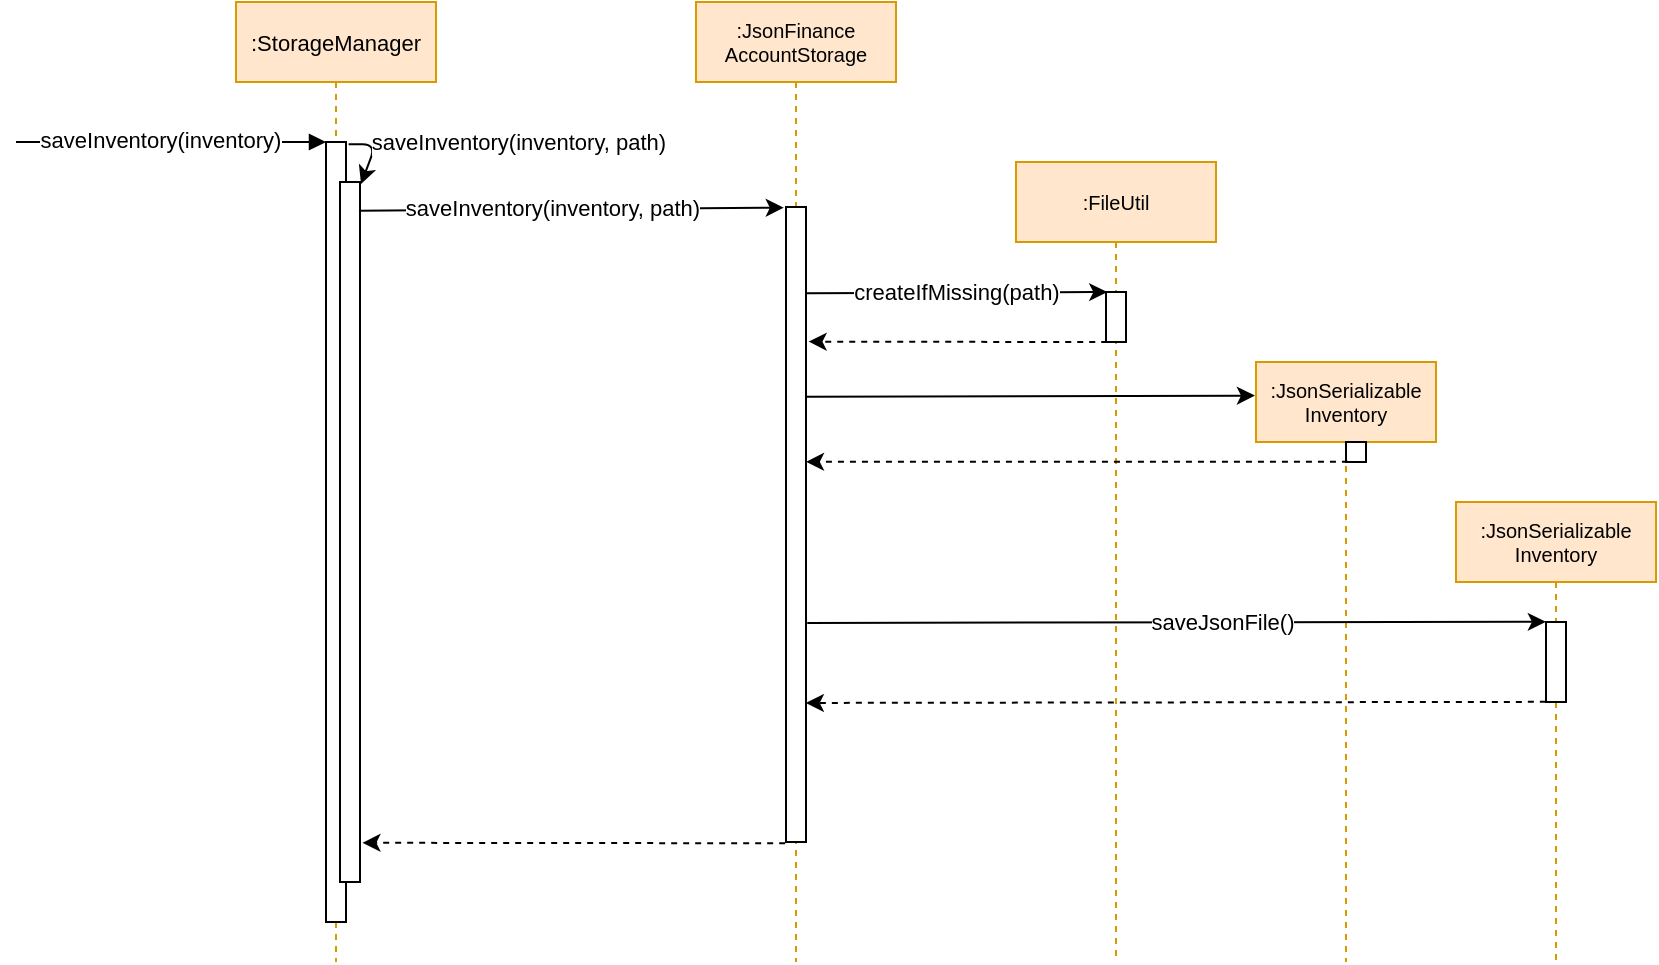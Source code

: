<mxfile version="13.8.1" type="google"><diagram id="kgpKYQtTHZ0yAKxKKP6v" name="Page-1"><mxGraphModel dx="815" dy="421" grid="1" gridSize="10" guides="1" tooltips="1" connect="1" arrows="1" fold="1" page="1" pageScale="1" pageWidth="850" pageHeight="1100" math="0" shadow="0"><root><mxCell id="0"/><mxCell id="1" parent="0"/><mxCell id="3nuBFxr9cyL0pnOWT2aG-1" value=":StorageManager" style="shape=umlLifeline;perimeter=lifelinePerimeter;container=1;collapsible=0;recursiveResize=0;rounded=0;shadow=0;strokeWidth=1;fontSize=11;fillColor=#ffe6cc;strokeColor=#d79b00;" parent="1" vertex="1"><mxGeometry x="125" y="80" width="100" height="480" as="geometry"/></mxCell><mxCell id="3nuBFxr9cyL0pnOWT2aG-2" value="" style="points=[];perimeter=orthogonalPerimeter;rounded=0;shadow=0;strokeWidth=1;" parent="3nuBFxr9cyL0pnOWT2aG-1" vertex="1"><mxGeometry x="45" y="70" width="10" height="390" as="geometry"/></mxCell><mxCell id="3nuBFxr9cyL0pnOWT2aG-3" value="" style="verticalAlign=bottom;startArrow=none;endArrow=block;startSize=8;shadow=0;strokeWidth=1;startFill=0;" parent="3nuBFxr9cyL0pnOWT2aG-1" target="3nuBFxr9cyL0pnOWT2aG-2" edge="1"><mxGeometry relative="1" as="geometry"><mxPoint x="-110" y="70" as="sourcePoint"/></mxGeometry></mxCell><mxCell id="29onvAuqGlE9_YE3Ws80-11" value="saveInventory(inventory)" style="edgeLabel;html=1;align=center;verticalAlign=middle;resizable=0;points=[];" parent="3nuBFxr9cyL0pnOWT2aG-3" vertex="1" connectable="0"><mxGeometry x="-0.075" y="1" relative="1" as="geometry"><mxPoint as="offset"/></mxGeometry></mxCell><mxCell id="3nuBFxr9cyL0pnOWT2aG-4" value="" style="points=[];perimeter=orthogonalPerimeter;rounded=0;shadow=0;strokeWidth=1;" parent="3nuBFxr9cyL0pnOWT2aG-1" vertex="1"><mxGeometry x="52" y="90" width="10" height="350" as="geometry"/></mxCell><mxCell id="qzAV5bW0F7ioMBq3-2zC-1" value="" style="endArrow=classic;html=1;exitX=1.131;exitY=0.003;exitDx=0;exitDy=0;exitPerimeter=0;entryX=1.052;entryY=0.003;entryDx=0;entryDy=0;entryPerimeter=0;" parent="3nuBFxr9cyL0pnOWT2aG-1" source="3nuBFxr9cyL0pnOWT2aG-2" target="3nuBFxr9cyL0pnOWT2aG-4" edge="1"><mxGeometry width="50" height="50" relative="1" as="geometry"><mxPoint x="280" y="240" as="sourcePoint"/><mxPoint x="330" y="190" as="targetPoint"/><Array as="points"><mxPoint x="70" y="71"/></Array></mxGeometry></mxCell><mxCell id="qzAV5bW0F7ioMBq3-2zC-27" value="saveInventory(inventory, path)" style="edgeLabel;html=1;align=center;verticalAlign=middle;resizable=0;points=[];fontSize=11;" parent="qzAV5bW0F7ioMBq3-2zC-1" vertex="1" connectable="0"><mxGeometry x="-0.667" y="-2" relative="1" as="geometry"><mxPoint x="78.15" y="-3.1" as="offset"/></mxGeometry></mxCell><mxCell id="3nuBFxr9cyL0pnOWT2aG-5" value=":JsonFinance&#10;AccountStorage" style="shape=umlLifeline;perimeter=lifelinePerimeter;container=1;collapsible=0;recursiveResize=0;rounded=0;shadow=0;strokeWidth=1;horizontal=1;fontSize=10;fillColor=#ffe6cc;strokeColor=#d79b00;" parent="1" vertex="1"><mxGeometry x="355" y="80" width="100" height="480" as="geometry"/></mxCell><mxCell id="3nuBFxr9cyL0pnOWT2aG-6" value="" style="points=[];perimeter=orthogonalPerimeter;rounded=0;shadow=0;strokeWidth=1;" parent="3nuBFxr9cyL0pnOWT2aG-5" vertex="1"><mxGeometry x="45" y="102.5" width="10" height="317.5" as="geometry"/></mxCell><mxCell id="qzAV5bW0F7ioMBq3-2zC-3" value="" style="endArrow=classic;html=1;entryX=-0.11;entryY=0.001;entryDx=0;entryDy=0;entryPerimeter=0;exitX=0.948;exitY=0.041;exitDx=0;exitDy=0;exitPerimeter=0;" parent="1" source="3nuBFxr9cyL0pnOWT2aG-4" target="3nuBFxr9cyL0pnOWT2aG-6" edge="1"><mxGeometry width="50" height="50" relative="1" as="geometry"><mxPoint x="157" y="165" as="sourcePoint"/><mxPoint x="425" y="270" as="targetPoint"/></mxGeometry></mxCell><mxCell id="qzAV5bW0F7ioMBq3-2zC-5" value="saveInventory(inventory, path)" style="edgeLabel;html=1;align=center;verticalAlign=middle;resizable=0;points=[];" parent="qzAV5bW0F7ioMBq3-2zC-3" vertex="1" connectable="0"><mxGeometry x="-0.27" y="1" relative="1" as="geometry"><mxPoint x="18.69" y="-0.29" as="offset"/></mxGeometry></mxCell><mxCell id="qzAV5bW0F7ioMBq3-2zC-8" value=":FileUtil" style="shape=umlLifeline;perimeter=lifelinePerimeter;container=1;collapsible=0;recursiveResize=0;rounded=0;shadow=0;strokeWidth=1;fontSize=10;fillColor=#ffe6cc;strokeColor=#d79b00;" parent="1" vertex="1"><mxGeometry x="515" y="160" width="100" height="400" as="geometry"/></mxCell><mxCell id="qzAV5bW0F7ioMBq3-2zC-11" value="" style="points=[];perimeter=orthogonalPerimeter;rounded=0;shadow=0;strokeWidth=1;" parent="qzAV5bW0F7ioMBq3-2zC-8" vertex="1"><mxGeometry x="45" y="65" width="10" height="25" as="geometry"/></mxCell><mxCell id="qzAV5bW0F7ioMBq3-2zC-15" value="createIfMissing(path)" style="endArrow=classic;html=1;entryX=0.062;entryY=0.001;entryDx=0;entryDy=0;entryPerimeter=0;exitX=0.993;exitY=0.136;exitDx=0;exitDy=0;exitPerimeter=0;" parent="1" source="3nuBFxr9cyL0pnOWT2aG-6" target="qzAV5bW0F7ioMBq3-2zC-11" edge="1"><mxGeometry width="50" height="50" relative="1" as="geometry"><mxPoint x="455" y="320" as="sourcePoint"/><mxPoint x="505" y="270" as="targetPoint"/></mxGeometry></mxCell><mxCell id="qzAV5bW0F7ioMBq3-2zC-24" value="" style="endArrow=classic;html=1;dashed=1;fontSize=11;entryX=1.121;entryY=0.944;entryDx=0;entryDy=0;entryPerimeter=0;exitX=-0.041;exitY=1.002;exitDx=0;exitDy=0;exitPerimeter=0;" parent="1" source="3nuBFxr9cyL0pnOWT2aG-6" target="3nuBFxr9cyL0pnOWT2aG-4" edge="1"><mxGeometry width="50" height="50" relative="1" as="geometry"><mxPoint x="375" y="360" as="sourcePoint"/><mxPoint x="425" y="310" as="targetPoint"/></mxGeometry></mxCell><mxCell id="qzAV5bW0F7ioMBq3-2zC-25" value="" style="endArrow=classic;html=1;dashed=1;fontSize=11;exitX=0.062;exitY=1.001;exitDx=0;exitDy=0;exitPerimeter=0;entryX=1.131;entryY=0.212;entryDx=0;entryDy=0;entryPerimeter=0;" parent="1" source="qzAV5bW0F7ioMBq3-2zC-11" target="3nuBFxr9cyL0pnOWT2aG-6" edge="1"><mxGeometry width="50" height="50" relative="1" as="geometry"><mxPoint x="455" y="320" as="sourcePoint"/><mxPoint x="505" y="270" as="targetPoint"/></mxGeometry></mxCell><mxCell id="29onvAuqGlE9_YE3Ws80-1" value=":JsonSerializable&#10;Inventory" style="shape=umlLifeline;perimeter=lifelinePerimeter;container=1;collapsible=0;recursiveResize=0;rounded=0;shadow=0;strokeWidth=1;fontSize=10;fillColor=#ffe6cc;strokeColor=#d79b00;" parent="1" vertex="1"><mxGeometry x="635" y="260" width="90" height="300" as="geometry"/></mxCell><mxCell id="29onvAuqGlE9_YE3Ws80-2" value="" style="points=[];perimeter=orthogonalPerimeter;rounded=0;shadow=0;strokeWidth=1;" parent="29onvAuqGlE9_YE3Ws80-1" vertex="1"><mxGeometry x="45" y="40" width="10" height="10" as="geometry"/></mxCell><mxCell id="29onvAuqGlE9_YE3Ws80-3" value="" style="endArrow=classic;html=1;exitX=0.993;exitY=0.299;exitDx=0;exitDy=0;exitPerimeter=0;entryX=-0.006;entryY=0.056;entryDx=0;entryDy=0;entryPerimeter=0;" parent="1" source="3nuBFxr9cyL0pnOWT2aG-6" target="29onvAuqGlE9_YE3Ws80-1" edge="1"><mxGeometry width="50" height="50" relative="1" as="geometry"><mxPoint x="375" y="380" as="sourcePoint"/><mxPoint x="635" y="277" as="targetPoint"/></mxGeometry></mxCell><mxCell id="29onvAuqGlE9_YE3Ws80-4" value="" style="endArrow=classic;html=1;exitX=0.097;exitY=0.993;exitDx=0;exitDy=0;exitPerimeter=0;dashed=1;" parent="1" source="29onvAuqGlE9_YE3Ws80-2" target="3nuBFxr9cyL0pnOWT2aG-6" edge="1"><mxGeometry width="50" height="50" relative="1" as="geometry"><mxPoint x="375" y="380" as="sourcePoint"/><mxPoint x="475" y="320" as="targetPoint"/></mxGeometry></mxCell><mxCell id="29onvAuqGlE9_YE3Ws80-5" value=":JsonSerializable&#10;Inventory" style="shape=umlLifeline;perimeter=lifelinePerimeter;container=1;collapsible=0;recursiveResize=0;rounded=0;shadow=0;strokeWidth=1;fontSize=10;fillColor=#ffe6cc;strokeColor=#d79b00;" parent="1" vertex="1"><mxGeometry x="735" y="330" width="100" height="230" as="geometry"/></mxCell><mxCell id="29onvAuqGlE9_YE3Ws80-6" value="" style="points=[];perimeter=orthogonalPerimeter;rounded=0;shadow=0;strokeWidth=1;" parent="29onvAuqGlE9_YE3Ws80-5" vertex="1"><mxGeometry x="45" y="60" width="10" height="40" as="geometry"/></mxCell><mxCell id="29onvAuqGlE9_YE3Ws80-7" value="saveJsonFile()" style="endArrow=classic;html=1;exitX=1.062;exitY=0.655;exitDx=0;exitDy=0;exitPerimeter=0;entryX=-0.007;entryY=-0.002;entryDx=0;entryDy=0;entryPerimeter=0;" parent="1" source="3nuBFxr9cyL0pnOWT2aG-6" target="29onvAuqGlE9_YE3Ws80-6" edge="1"><mxGeometry x="0.122" width="50" height="50" relative="1" as="geometry"><mxPoint x="419.93" y="390.632" as="sourcePoint"/><mxPoint x="629.4" y="390.0" as="targetPoint"/><mxPoint as="offset"/></mxGeometry></mxCell><mxCell id="29onvAuqGlE9_YE3Ws80-10" value="" style="endArrow=classic;html=1;dashed=1;exitX=-0.007;exitY=0.998;exitDx=0;exitDy=0;exitPerimeter=0;entryX=0.993;entryY=0.781;entryDx=0;entryDy=0;entryPerimeter=0;" parent="1" source="29onvAuqGlE9_YE3Ws80-6" target="3nuBFxr9cyL0pnOWT2aG-6" edge="1"><mxGeometry width="50" height="50" relative="1" as="geometry"><mxPoint x="375" y="400" as="sourcePoint"/><mxPoint x="425" y="350" as="targetPoint"/></mxGeometry></mxCell></root></mxGraphModel></diagram></mxfile>